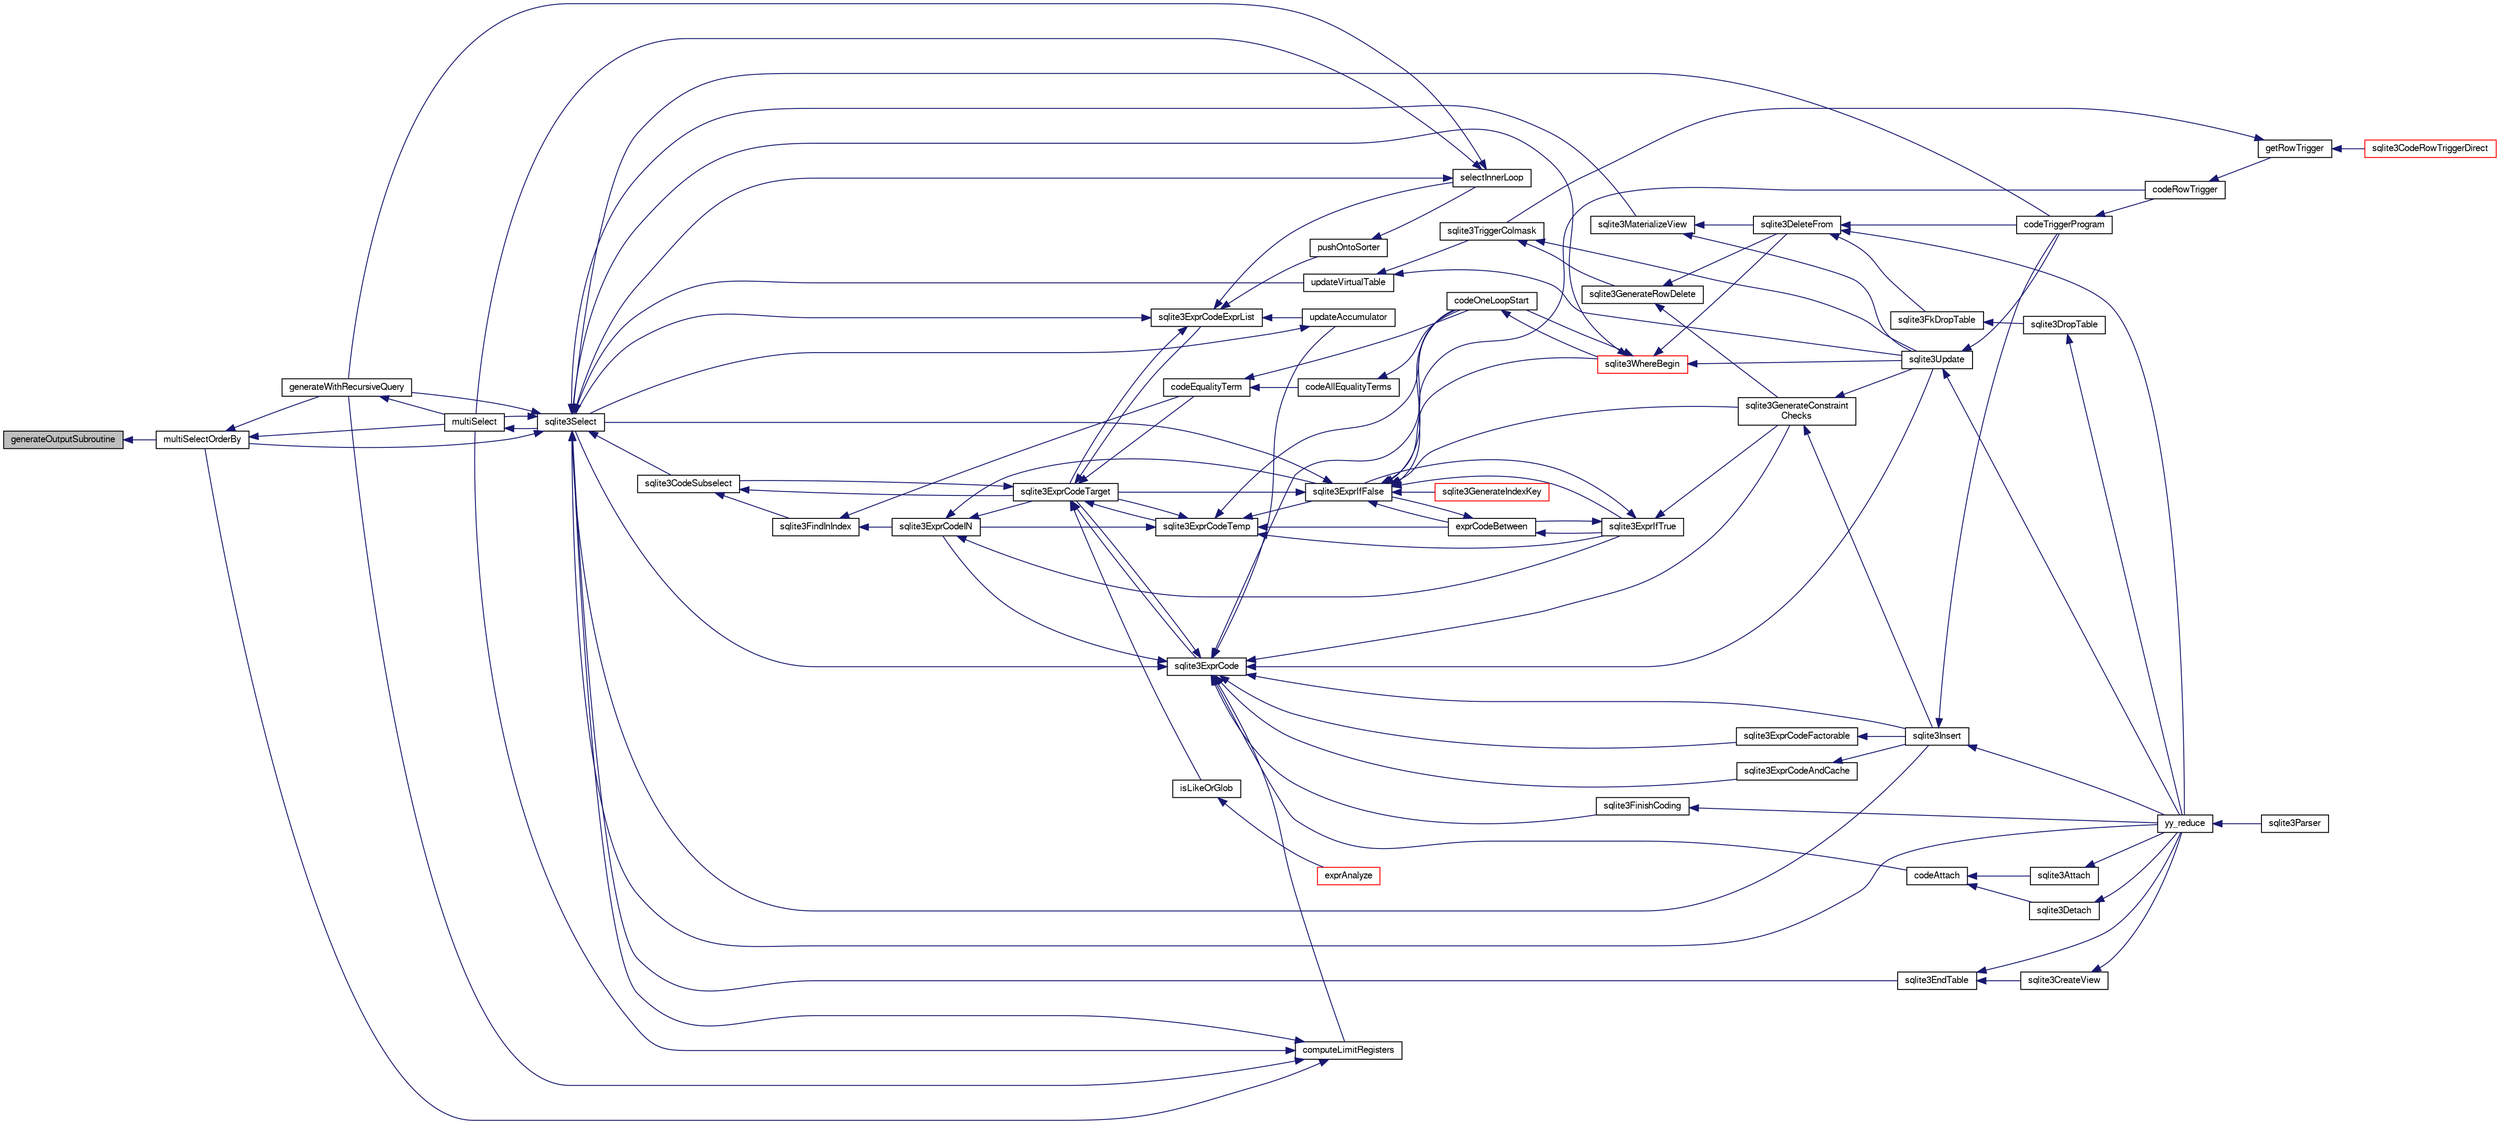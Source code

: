 digraph "generateOutputSubroutine"
{
  edge [fontname="FreeSans",fontsize="10",labelfontname="FreeSans",labelfontsize="10"];
  node [fontname="FreeSans",fontsize="10",shape=record];
  rankdir="LR";
  Node124359 [label="generateOutputSubroutine",height=0.2,width=0.4,color="black", fillcolor="grey75", style="filled", fontcolor="black"];
  Node124359 -> Node124360 [dir="back",color="midnightblue",fontsize="10",style="solid",fontname="FreeSans"];
  Node124360 [label="multiSelectOrderBy",height=0.2,width=0.4,color="black", fillcolor="white", style="filled",URL="$sqlite3_8c.html#afcdb8488c6f4dfdadaf9f04bca35b808"];
  Node124360 -> Node124361 [dir="back",color="midnightblue",fontsize="10",style="solid",fontname="FreeSans"];
  Node124361 [label="generateWithRecursiveQuery",height=0.2,width=0.4,color="black", fillcolor="white", style="filled",URL="$sqlite3_8c.html#ade2c3663fa9c3b9676507984b9483942"];
  Node124361 -> Node124362 [dir="back",color="midnightblue",fontsize="10",style="solid",fontname="FreeSans"];
  Node124362 [label="multiSelect",height=0.2,width=0.4,color="black", fillcolor="white", style="filled",URL="$sqlite3_8c.html#a6456c61f3d9b2389738753cedfa24fa7"];
  Node124362 -> Node124363 [dir="back",color="midnightblue",fontsize="10",style="solid",fontname="FreeSans"];
  Node124363 [label="sqlite3Select",height=0.2,width=0.4,color="black", fillcolor="white", style="filled",URL="$sqlite3_8c.html#a2465ee8c956209ba4b272477b7c21a45"];
  Node124363 -> Node124364 [dir="back",color="midnightblue",fontsize="10",style="solid",fontname="FreeSans"];
  Node124364 [label="sqlite3CodeSubselect",height=0.2,width=0.4,color="black", fillcolor="white", style="filled",URL="$sqlite3_8c.html#aa69b46d2204a1d1b110107a1be12ee0c"];
  Node124364 -> Node124365 [dir="back",color="midnightblue",fontsize="10",style="solid",fontname="FreeSans"];
  Node124365 [label="sqlite3FindInIndex",height=0.2,width=0.4,color="black", fillcolor="white", style="filled",URL="$sqlite3_8c.html#af7d8c56ab0231f44bb5f87b3fafeffb2"];
  Node124365 -> Node124366 [dir="back",color="midnightblue",fontsize="10",style="solid",fontname="FreeSans"];
  Node124366 [label="sqlite3ExprCodeIN",height=0.2,width=0.4,color="black", fillcolor="white", style="filled",URL="$sqlite3_8c.html#ad9cf4f5b5ffb90c24a4a0900c8626193"];
  Node124366 -> Node124367 [dir="back",color="midnightblue",fontsize="10",style="solid",fontname="FreeSans"];
  Node124367 [label="sqlite3ExprCodeTarget",height=0.2,width=0.4,color="black", fillcolor="white", style="filled",URL="$sqlite3_8c.html#a4f308397a0a3ed299ed31aaa1ae2a293"];
  Node124367 -> Node124364 [dir="back",color="midnightblue",fontsize="10",style="solid",fontname="FreeSans"];
  Node124367 -> Node124368 [dir="back",color="midnightblue",fontsize="10",style="solid",fontname="FreeSans"];
  Node124368 [label="sqlite3ExprCodeTemp",height=0.2,width=0.4,color="black", fillcolor="white", style="filled",URL="$sqlite3_8c.html#a3bc5c1ccb3c5851847e2aeb4a84ae1fc"];
  Node124368 -> Node124366 [dir="back",color="midnightblue",fontsize="10",style="solid",fontname="FreeSans"];
  Node124368 -> Node124367 [dir="back",color="midnightblue",fontsize="10",style="solid",fontname="FreeSans"];
  Node124368 -> Node124369 [dir="back",color="midnightblue",fontsize="10",style="solid",fontname="FreeSans"];
  Node124369 [label="exprCodeBetween",height=0.2,width=0.4,color="black", fillcolor="white", style="filled",URL="$sqlite3_8c.html#abd053493214542bca8f406f42145d173"];
  Node124369 -> Node124370 [dir="back",color="midnightblue",fontsize="10",style="solid",fontname="FreeSans"];
  Node124370 [label="sqlite3ExprIfTrue",height=0.2,width=0.4,color="black", fillcolor="white", style="filled",URL="$sqlite3_8c.html#ad93a55237c23e1b743ab1f59df1a1444"];
  Node124370 -> Node124369 [dir="back",color="midnightblue",fontsize="10",style="solid",fontname="FreeSans"];
  Node124370 -> Node124371 [dir="back",color="midnightblue",fontsize="10",style="solid",fontname="FreeSans"];
  Node124371 [label="sqlite3ExprIfFalse",height=0.2,width=0.4,color="black", fillcolor="white", style="filled",URL="$sqlite3_8c.html#af97ecccb5d56e321e118414b08f65b71"];
  Node124371 -> Node124367 [dir="back",color="midnightblue",fontsize="10",style="solid",fontname="FreeSans"];
  Node124371 -> Node124369 [dir="back",color="midnightblue",fontsize="10",style="solid",fontname="FreeSans"];
  Node124371 -> Node124370 [dir="back",color="midnightblue",fontsize="10",style="solid",fontname="FreeSans"];
  Node124371 -> Node124372 [dir="back",color="midnightblue",fontsize="10",style="solid",fontname="FreeSans"];
  Node124372 [label="sqlite3GenerateIndexKey",height=0.2,width=0.4,color="red", fillcolor="white", style="filled",URL="$sqlite3_8c.html#ab85ac93d5c5e6760f45f07897be7f272"];
  Node124371 -> Node124398 [dir="back",color="midnightblue",fontsize="10",style="solid",fontname="FreeSans"];
  Node124398 [label="sqlite3GenerateConstraint\lChecks",height=0.2,width=0.4,color="black", fillcolor="white", style="filled",URL="$sqlite3_8c.html#aef639c1e6a0c0a67ca6e7690ad931bd2"];
  Node124398 -> Node124396 [dir="back",color="midnightblue",fontsize="10",style="solid",fontname="FreeSans"];
  Node124396 [label="sqlite3Insert",height=0.2,width=0.4,color="black", fillcolor="white", style="filled",URL="$sqlite3_8c.html#a5b17c9c2000bae6bdff8e6be48d7dc2b"];
  Node124396 -> Node124389 [dir="back",color="midnightblue",fontsize="10",style="solid",fontname="FreeSans"];
  Node124389 [label="codeTriggerProgram",height=0.2,width=0.4,color="black", fillcolor="white", style="filled",URL="$sqlite3_8c.html#a120801f59d9281d201d2ff4b2606836e"];
  Node124389 -> Node124390 [dir="back",color="midnightblue",fontsize="10",style="solid",fontname="FreeSans"];
  Node124390 [label="codeRowTrigger",height=0.2,width=0.4,color="black", fillcolor="white", style="filled",URL="$sqlite3_8c.html#a463cea5aaaf388b560b206570a0022fc"];
  Node124390 -> Node124391 [dir="back",color="midnightblue",fontsize="10",style="solid",fontname="FreeSans"];
  Node124391 [label="getRowTrigger",height=0.2,width=0.4,color="black", fillcolor="white", style="filled",URL="$sqlite3_8c.html#a69626ef20b540d1a2b19cf56f3f45689"];
  Node124391 -> Node124392 [dir="back",color="midnightblue",fontsize="10",style="solid",fontname="FreeSans"];
  Node124392 [label="sqlite3CodeRowTriggerDirect",height=0.2,width=0.4,color="red", fillcolor="white", style="filled",URL="$sqlite3_8c.html#ad92829f9001bcf89a0299dad5a48acd4"];
  Node124391 -> Node124397 [dir="back",color="midnightblue",fontsize="10",style="solid",fontname="FreeSans"];
  Node124397 [label="sqlite3TriggerColmask",height=0.2,width=0.4,color="black", fillcolor="white", style="filled",URL="$sqlite3_8c.html#acace8e99e37ae5e84ea03c65e820c540"];
  Node124397 -> Node124385 [dir="back",color="midnightblue",fontsize="10",style="solid",fontname="FreeSans"];
  Node124385 [label="sqlite3GenerateRowDelete",height=0.2,width=0.4,color="black", fillcolor="white", style="filled",URL="$sqlite3_8c.html#a2c76cbf3027fc18fdbb8cb4cd96b77d9"];
  Node124385 -> Node124386 [dir="back",color="midnightblue",fontsize="10",style="solid",fontname="FreeSans"];
  Node124386 [label="sqlite3DeleteFrom",height=0.2,width=0.4,color="black", fillcolor="white", style="filled",URL="$sqlite3_8c.html#ab9b4b45349188b49eabb23f94608a091"];
  Node124386 -> Node124387 [dir="back",color="midnightblue",fontsize="10",style="solid",fontname="FreeSans"];
  Node124387 [label="sqlite3FkDropTable",height=0.2,width=0.4,color="black", fillcolor="white", style="filled",URL="$sqlite3_8c.html#a1218c6fc74e89152ceaa4760e82f5ef9"];
  Node124387 -> Node124388 [dir="back",color="midnightblue",fontsize="10",style="solid",fontname="FreeSans"];
  Node124388 [label="sqlite3DropTable",height=0.2,width=0.4,color="black", fillcolor="white", style="filled",URL="$sqlite3_8c.html#a5534f77364b5568783c0e50db3c9defb"];
  Node124388 -> Node124376 [dir="back",color="midnightblue",fontsize="10",style="solid",fontname="FreeSans"];
  Node124376 [label="yy_reduce",height=0.2,width=0.4,color="black", fillcolor="white", style="filled",URL="$sqlite3_8c.html#a7c419a9b25711c666a9a2449ef377f14"];
  Node124376 -> Node124377 [dir="back",color="midnightblue",fontsize="10",style="solid",fontname="FreeSans"];
  Node124377 [label="sqlite3Parser",height=0.2,width=0.4,color="black", fillcolor="white", style="filled",URL="$sqlite3_8c.html#a0327d71a5fabe0b6a343d78a2602e72a"];
  Node124386 -> Node124389 [dir="back",color="midnightblue",fontsize="10",style="solid",fontname="FreeSans"];
  Node124386 -> Node124376 [dir="back",color="midnightblue",fontsize="10",style="solid",fontname="FreeSans"];
  Node124385 -> Node124398 [dir="back",color="midnightblue",fontsize="10",style="solid",fontname="FreeSans"];
  Node124397 -> Node124394 [dir="back",color="midnightblue",fontsize="10",style="solid",fontname="FreeSans"];
  Node124394 [label="sqlite3Update",height=0.2,width=0.4,color="black", fillcolor="white", style="filled",URL="$sqlite3_8c.html#ac5aa67c46e8cc8174566fabe6809fafa"];
  Node124394 -> Node124389 [dir="back",color="midnightblue",fontsize="10",style="solid",fontname="FreeSans"];
  Node124394 -> Node124376 [dir="back",color="midnightblue",fontsize="10",style="solid",fontname="FreeSans"];
  Node124396 -> Node124376 [dir="back",color="midnightblue",fontsize="10",style="solid",fontname="FreeSans"];
  Node124398 -> Node124394 [dir="back",color="midnightblue",fontsize="10",style="solid",fontname="FreeSans"];
  Node124371 -> Node124363 [dir="back",color="midnightblue",fontsize="10",style="solid",fontname="FreeSans"];
  Node124371 -> Node124390 [dir="back",color="midnightblue",fontsize="10",style="solid",fontname="FreeSans"];
  Node124371 -> Node124404 [dir="back",color="midnightblue",fontsize="10",style="solid",fontname="FreeSans"];
  Node124404 [label="codeOneLoopStart",height=0.2,width=0.4,color="black", fillcolor="white", style="filled",URL="$sqlite3_8c.html#aa868875120b151c169cc79139ed6e008"];
  Node124404 -> Node124401 [dir="back",color="midnightblue",fontsize="10",style="solid",fontname="FreeSans"];
  Node124401 [label="sqlite3WhereBegin",height=0.2,width=0.4,color="red", fillcolor="white", style="filled",URL="$sqlite3_8c.html#acad049f5c9a96a8118cffd5e5ce89f7c"];
  Node124401 -> Node124386 [dir="back",color="midnightblue",fontsize="10",style="solid",fontname="FreeSans"];
  Node124401 -> Node124363 [dir="back",color="midnightblue",fontsize="10",style="solid",fontname="FreeSans"];
  Node124401 -> Node124394 [dir="back",color="midnightblue",fontsize="10",style="solid",fontname="FreeSans"];
  Node124401 -> Node124404 [dir="back",color="midnightblue",fontsize="10",style="solid",fontname="FreeSans"];
  Node124371 -> Node124401 [dir="back",color="midnightblue",fontsize="10",style="solid",fontname="FreeSans"];
  Node124370 -> Node124398 [dir="back",color="midnightblue",fontsize="10",style="solid",fontname="FreeSans"];
  Node124369 -> Node124371 [dir="back",color="midnightblue",fontsize="10",style="solid",fontname="FreeSans"];
  Node124368 -> Node124370 [dir="back",color="midnightblue",fontsize="10",style="solid",fontname="FreeSans"];
  Node124368 -> Node124371 [dir="back",color="midnightblue",fontsize="10",style="solid",fontname="FreeSans"];
  Node124368 -> Node124404 [dir="back",color="midnightblue",fontsize="10",style="solid",fontname="FreeSans"];
  Node124367 -> Node124405 [dir="back",color="midnightblue",fontsize="10",style="solid",fontname="FreeSans"];
  Node124405 [label="sqlite3ExprCode",height=0.2,width=0.4,color="black", fillcolor="white", style="filled",URL="$sqlite3_8c.html#a75f270fb0b111b86924cca4ea507b417"];
  Node124405 -> Node124366 [dir="back",color="midnightblue",fontsize="10",style="solid",fontname="FreeSans"];
  Node124405 -> Node124367 [dir="back",color="midnightblue",fontsize="10",style="solid",fontname="FreeSans"];
  Node124405 -> Node124406 [dir="back",color="midnightblue",fontsize="10",style="solid",fontname="FreeSans"];
  Node124406 [label="sqlite3ExprCodeFactorable",height=0.2,width=0.4,color="black", fillcolor="white", style="filled",URL="$sqlite3_8c.html#a843f7fd58eec5a683c1fd8435fcd1e84"];
  Node124406 -> Node124396 [dir="back",color="midnightblue",fontsize="10",style="solid",fontname="FreeSans"];
  Node124405 -> Node124407 [dir="back",color="midnightblue",fontsize="10",style="solid",fontname="FreeSans"];
  Node124407 [label="sqlite3ExprCodeAndCache",height=0.2,width=0.4,color="black", fillcolor="white", style="filled",URL="$sqlite3_8c.html#ae3e46527d9b7fc9cb9236d21a5e6b1d8"];
  Node124407 -> Node124396 [dir="back",color="midnightblue",fontsize="10",style="solid",fontname="FreeSans"];
  Node124405 -> Node124408 [dir="back",color="midnightblue",fontsize="10",style="solid",fontname="FreeSans"];
  Node124408 [label="codeAttach",height=0.2,width=0.4,color="black", fillcolor="white", style="filled",URL="$sqlite3_8c.html#ade4e9e30d828a19c191fdcb098676d5b"];
  Node124408 -> Node124409 [dir="back",color="midnightblue",fontsize="10",style="solid",fontname="FreeSans"];
  Node124409 [label="sqlite3Detach",height=0.2,width=0.4,color="black", fillcolor="white", style="filled",URL="$sqlite3_8c.html#ab1a5a0b01c7560aef5e0b8603a68747d"];
  Node124409 -> Node124376 [dir="back",color="midnightblue",fontsize="10",style="solid",fontname="FreeSans"];
  Node124408 -> Node124410 [dir="back",color="midnightblue",fontsize="10",style="solid",fontname="FreeSans"];
  Node124410 [label="sqlite3Attach",height=0.2,width=0.4,color="black", fillcolor="white", style="filled",URL="$sqlite3_8c.html#ae0907fe0b43cc1b4c7e6a16213e8546f"];
  Node124410 -> Node124376 [dir="back",color="midnightblue",fontsize="10",style="solid",fontname="FreeSans"];
  Node124405 -> Node124411 [dir="back",color="midnightblue",fontsize="10",style="solid",fontname="FreeSans"];
  Node124411 [label="sqlite3FinishCoding",height=0.2,width=0.4,color="black", fillcolor="white", style="filled",URL="$sqlite3_8c.html#a651bc5b446c276c092705856d995b278"];
  Node124411 -> Node124376 [dir="back",color="midnightblue",fontsize="10",style="solid",fontname="FreeSans"];
  Node124405 -> Node124396 [dir="back",color="midnightblue",fontsize="10",style="solid",fontname="FreeSans"];
  Node124405 -> Node124398 [dir="back",color="midnightblue",fontsize="10",style="solid",fontname="FreeSans"];
  Node124405 -> Node124412 [dir="back",color="midnightblue",fontsize="10",style="solid",fontname="FreeSans"];
  Node124412 [label="computeLimitRegisters",height=0.2,width=0.4,color="black", fillcolor="white", style="filled",URL="$sqlite3_8c.html#ae9d37055e4905929b6f6cda5461e2f37"];
  Node124412 -> Node124361 [dir="back",color="midnightblue",fontsize="10",style="solid",fontname="FreeSans"];
  Node124412 -> Node124362 [dir="back",color="midnightblue",fontsize="10",style="solid",fontname="FreeSans"];
  Node124412 -> Node124360 [dir="back",color="midnightblue",fontsize="10",style="solid",fontname="FreeSans"];
  Node124412 -> Node124363 [dir="back",color="midnightblue",fontsize="10",style="solid",fontname="FreeSans"];
  Node124405 -> Node124413 [dir="back",color="midnightblue",fontsize="10",style="solid",fontname="FreeSans"];
  Node124413 [label="updateAccumulator",height=0.2,width=0.4,color="black", fillcolor="white", style="filled",URL="$sqlite3_8c.html#a1681660dd3ecd50c8727d6e56a537bd9"];
  Node124413 -> Node124363 [dir="back",color="midnightblue",fontsize="10",style="solid",fontname="FreeSans"];
  Node124405 -> Node124363 [dir="back",color="midnightblue",fontsize="10",style="solid",fontname="FreeSans"];
  Node124405 -> Node124394 [dir="back",color="midnightblue",fontsize="10",style="solid",fontname="FreeSans"];
  Node124405 -> Node124404 [dir="back",color="midnightblue",fontsize="10",style="solid",fontname="FreeSans"];
  Node124367 -> Node124414 [dir="back",color="midnightblue",fontsize="10",style="solid",fontname="FreeSans"];
  Node124414 [label="sqlite3ExprCodeExprList",height=0.2,width=0.4,color="black", fillcolor="white", style="filled",URL="$sqlite3_8c.html#a05b2b3dc3de7565de24eb3a2ff4e9566"];
  Node124414 -> Node124367 [dir="back",color="midnightblue",fontsize="10",style="solid",fontname="FreeSans"];
  Node124414 -> Node124415 [dir="back",color="midnightblue",fontsize="10",style="solid",fontname="FreeSans"];
  Node124415 [label="pushOntoSorter",height=0.2,width=0.4,color="black", fillcolor="white", style="filled",URL="$sqlite3_8c.html#a4555397beb584a386e7739cf022a6651"];
  Node124415 -> Node124416 [dir="back",color="midnightblue",fontsize="10",style="solid",fontname="FreeSans"];
  Node124416 [label="selectInnerLoop",height=0.2,width=0.4,color="black", fillcolor="white", style="filled",URL="$sqlite3_8c.html#ababe0933661ebe67eb0e6074bb1fd411"];
  Node124416 -> Node124361 [dir="back",color="midnightblue",fontsize="10",style="solid",fontname="FreeSans"];
  Node124416 -> Node124362 [dir="back",color="midnightblue",fontsize="10",style="solid",fontname="FreeSans"];
  Node124416 -> Node124363 [dir="back",color="midnightblue",fontsize="10",style="solid",fontname="FreeSans"];
  Node124414 -> Node124416 [dir="back",color="midnightblue",fontsize="10",style="solid",fontname="FreeSans"];
  Node124414 -> Node124413 [dir="back",color="midnightblue",fontsize="10",style="solid",fontname="FreeSans"];
  Node124414 -> Node124363 [dir="back",color="midnightblue",fontsize="10",style="solid",fontname="FreeSans"];
  Node124367 -> Node124417 [dir="back",color="midnightblue",fontsize="10",style="solid",fontname="FreeSans"];
  Node124417 [label="isLikeOrGlob",height=0.2,width=0.4,color="black", fillcolor="white", style="filled",URL="$sqlite3_8c.html#a6c38e495198bf8976f68d1a6ebd74a50"];
  Node124417 -> Node124418 [dir="back",color="midnightblue",fontsize="10",style="solid",fontname="FreeSans"];
  Node124418 [label="exprAnalyze",height=0.2,width=0.4,color="red", fillcolor="white", style="filled",URL="$sqlite3_8c.html#acb10e48c9a4184a4edd9bfd5b14ad0b7"];
  Node124367 -> Node124426 [dir="back",color="midnightblue",fontsize="10",style="solid",fontname="FreeSans"];
  Node124426 [label="codeEqualityTerm",height=0.2,width=0.4,color="black", fillcolor="white", style="filled",URL="$sqlite3_8c.html#ad88a57073f031452c9843e97f15acc47"];
  Node124426 -> Node124427 [dir="back",color="midnightblue",fontsize="10",style="solid",fontname="FreeSans"];
  Node124427 [label="codeAllEqualityTerms",height=0.2,width=0.4,color="black", fillcolor="white", style="filled",URL="$sqlite3_8c.html#a3095598b812500a4efe41bf17cd49381"];
  Node124427 -> Node124404 [dir="back",color="midnightblue",fontsize="10",style="solid",fontname="FreeSans"];
  Node124426 -> Node124404 [dir="back",color="midnightblue",fontsize="10",style="solid",fontname="FreeSans"];
  Node124366 -> Node124370 [dir="back",color="midnightblue",fontsize="10",style="solid",fontname="FreeSans"];
  Node124366 -> Node124371 [dir="back",color="midnightblue",fontsize="10",style="solid",fontname="FreeSans"];
  Node124365 -> Node124426 [dir="back",color="midnightblue",fontsize="10",style="solid",fontname="FreeSans"];
  Node124364 -> Node124367 [dir="back",color="midnightblue",fontsize="10",style="solid",fontname="FreeSans"];
  Node124363 -> Node124379 [dir="back",color="midnightblue",fontsize="10",style="solid",fontname="FreeSans"];
  Node124379 [label="sqlite3EndTable",height=0.2,width=0.4,color="black", fillcolor="white", style="filled",URL="$sqlite3_8c.html#a7b5f2c66c0f0b6f819d970ca389768b0"];
  Node124379 -> Node124380 [dir="back",color="midnightblue",fontsize="10",style="solid",fontname="FreeSans"];
  Node124380 [label="sqlite3CreateView",height=0.2,width=0.4,color="black", fillcolor="white", style="filled",URL="$sqlite3_8c.html#a9d85cb00ff71dee5cd9a019503a6982e"];
  Node124380 -> Node124376 [dir="back",color="midnightblue",fontsize="10",style="solid",fontname="FreeSans"];
  Node124379 -> Node124376 [dir="back",color="midnightblue",fontsize="10",style="solid",fontname="FreeSans"];
  Node124363 -> Node124428 [dir="back",color="midnightblue",fontsize="10",style="solid",fontname="FreeSans"];
  Node124428 [label="sqlite3MaterializeView",height=0.2,width=0.4,color="black", fillcolor="white", style="filled",URL="$sqlite3_8c.html#a4557984b0b75f998fb0c3f231c9b1def"];
  Node124428 -> Node124386 [dir="back",color="midnightblue",fontsize="10",style="solid",fontname="FreeSans"];
  Node124428 -> Node124394 [dir="back",color="midnightblue",fontsize="10",style="solid",fontname="FreeSans"];
  Node124363 -> Node124396 [dir="back",color="midnightblue",fontsize="10",style="solid",fontname="FreeSans"];
  Node124363 -> Node124361 [dir="back",color="midnightblue",fontsize="10",style="solid",fontname="FreeSans"];
  Node124363 -> Node124362 [dir="back",color="midnightblue",fontsize="10",style="solid",fontname="FreeSans"];
  Node124363 -> Node124360 [dir="back",color="midnightblue",fontsize="10",style="solid",fontname="FreeSans"];
  Node124363 -> Node124389 [dir="back",color="midnightblue",fontsize="10",style="solid",fontname="FreeSans"];
  Node124363 -> Node124429 [dir="back",color="midnightblue",fontsize="10",style="solid",fontname="FreeSans"];
  Node124429 [label="updateVirtualTable",height=0.2,width=0.4,color="black", fillcolor="white", style="filled",URL="$sqlite3_8c.html#a740220531db9293c39a2cdd7da3f74e1"];
  Node124429 -> Node124397 [dir="back",color="midnightblue",fontsize="10",style="solid",fontname="FreeSans"];
  Node124429 -> Node124394 [dir="back",color="midnightblue",fontsize="10",style="solid",fontname="FreeSans"];
  Node124363 -> Node124376 [dir="back",color="midnightblue",fontsize="10",style="solid",fontname="FreeSans"];
  Node124360 -> Node124362 [dir="back",color="midnightblue",fontsize="10",style="solid",fontname="FreeSans"];
}
